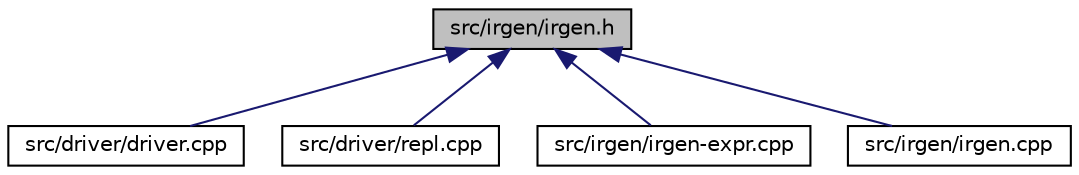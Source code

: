 digraph "src/irgen/irgen.h"
{
  edge [fontname="Helvetica",fontsize="10",labelfontname="Helvetica",labelfontsize="10"];
  node [fontname="Helvetica",fontsize="10",shape=record];
  Node28 [label="src/irgen/irgen.h",height=0.2,width=0.4,color="black", fillcolor="grey75", style="filled", fontcolor="black"];
  Node28 -> Node29 [dir="back",color="midnightblue",fontsize="10",style="solid",fontname="Helvetica"];
  Node29 [label="src/driver/driver.cpp",height=0.2,width=0.4,color="black", fillcolor="white", style="filled",URL="$driver_8cpp.html"];
  Node28 -> Node30 [dir="back",color="midnightblue",fontsize="10",style="solid",fontname="Helvetica"];
  Node30 [label="src/driver/repl.cpp",height=0.2,width=0.4,color="black", fillcolor="white", style="filled",URL="$repl_8cpp.html"];
  Node28 -> Node31 [dir="back",color="midnightblue",fontsize="10",style="solid",fontname="Helvetica"];
  Node31 [label="src/irgen/irgen-expr.cpp",height=0.2,width=0.4,color="black", fillcolor="white", style="filled",URL="$irgen-expr_8cpp.html"];
  Node28 -> Node32 [dir="back",color="midnightblue",fontsize="10",style="solid",fontname="Helvetica"];
  Node32 [label="src/irgen/irgen.cpp",height=0.2,width=0.4,color="black", fillcolor="white", style="filled",URL="$irgen_8cpp.html"];
}

